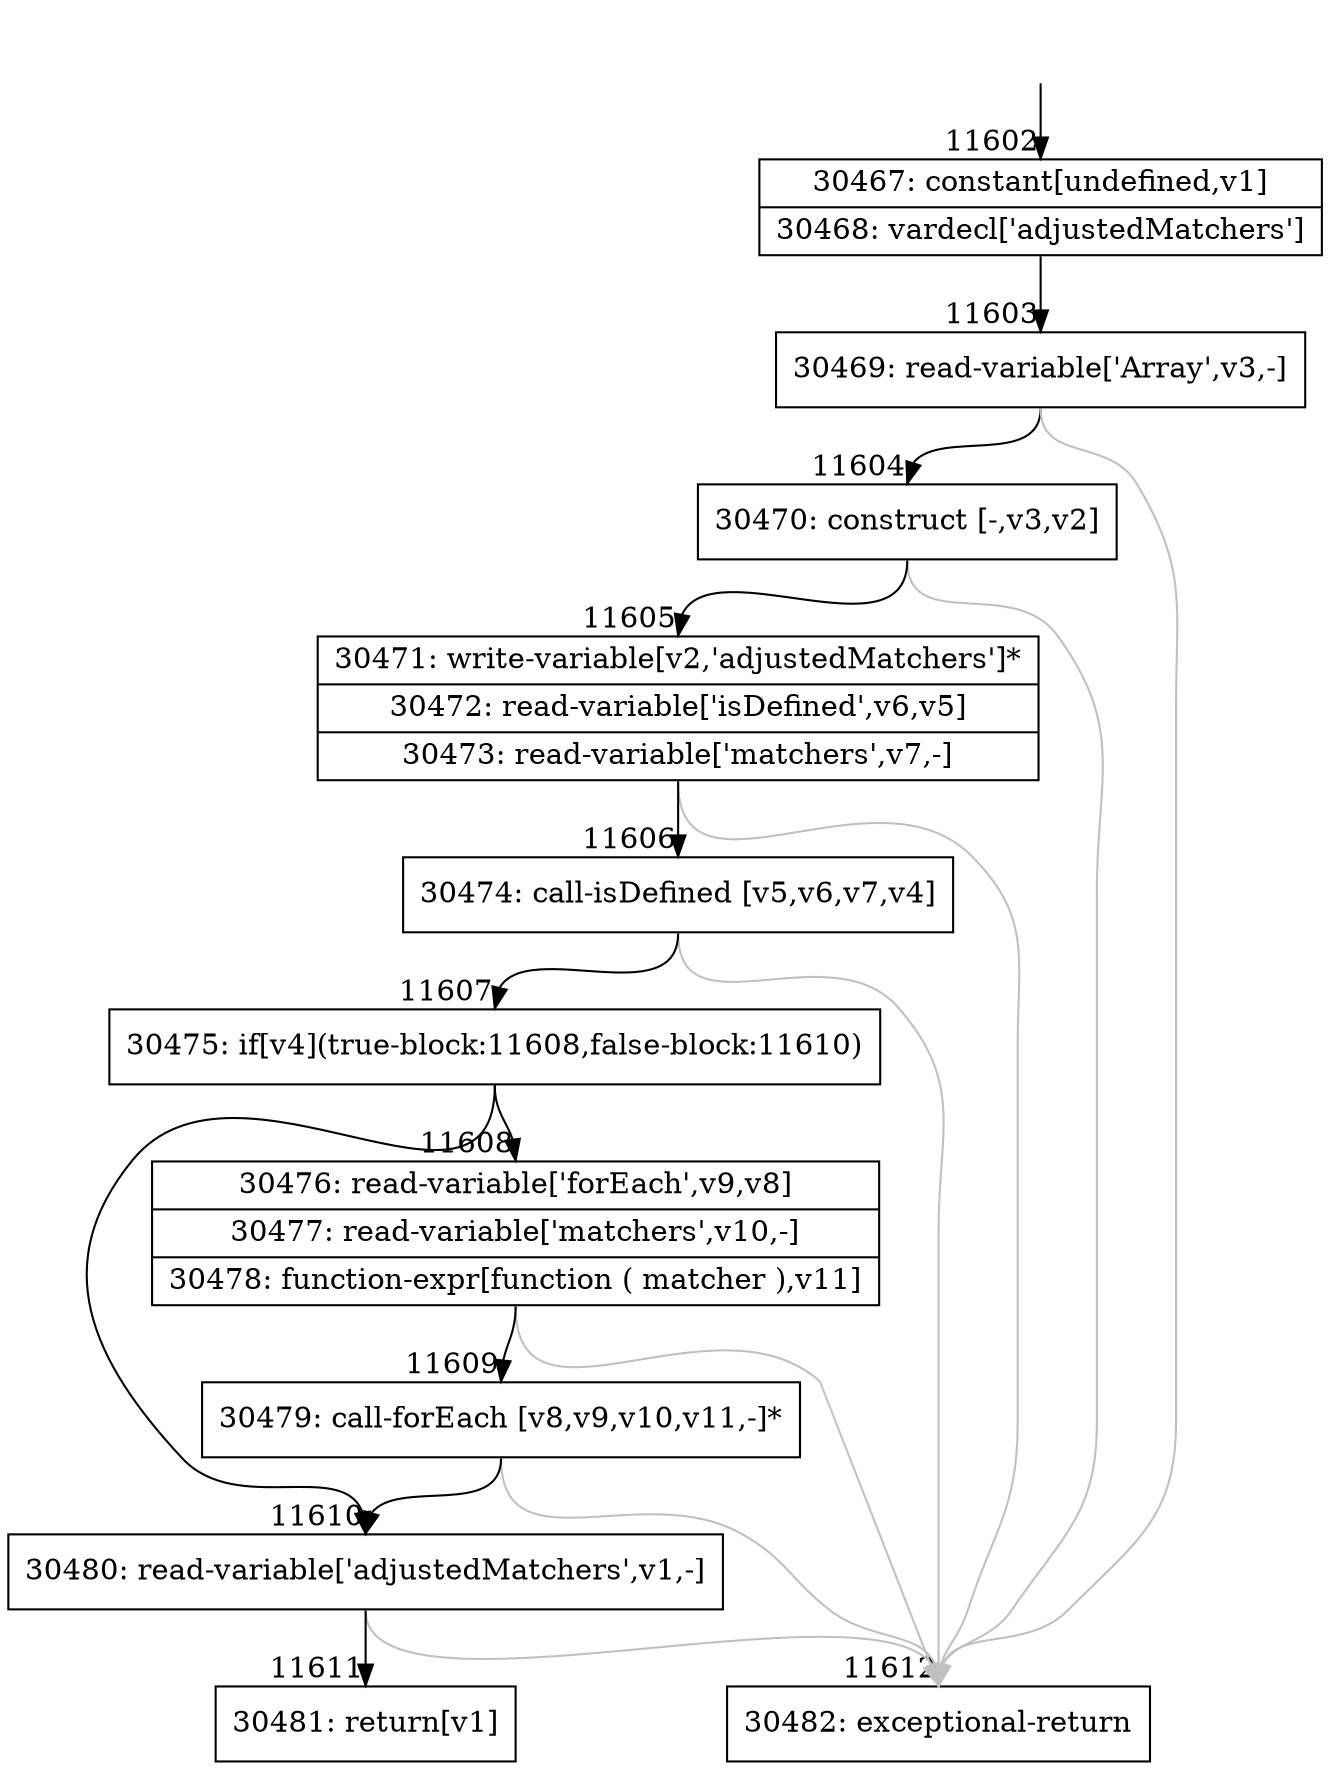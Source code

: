 digraph {
rankdir="TD"
BB_entry894[shape=none,label=""];
BB_entry894 -> BB11602 [tailport=s, headport=n, headlabel="    11602"]
BB11602 [shape=record label="{30467: constant[undefined,v1]|30468: vardecl['adjustedMatchers']}" ] 
BB11602 -> BB11603 [tailport=s, headport=n, headlabel="      11603"]
BB11603 [shape=record label="{30469: read-variable['Array',v3,-]}" ] 
BB11603 -> BB11604 [tailport=s, headport=n, headlabel="      11604"]
BB11603 -> BB11612 [tailport=s, headport=n, color=gray, headlabel="      11612"]
BB11604 [shape=record label="{30470: construct [-,v3,v2]}" ] 
BB11604 -> BB11605 [tailport=s, headport=n, headlabel="      11605"]
BB11604 -> BB11612 [tailport=s, headport=n, color=gray]
BB11605 [shape=record label="{30471: write-variable[v2,'adjustedMatchers']*|30472: read-variable['isDefined',v6,v5]|30473: read-variable['matchers',v7,-]}" ] 
BB11605 -> BB11606 [tailport=s, headport=n, headlabel="      11606"]
BB11605 -> BB11612 [tailport=s, headport=n, color=gray]
BB11606 [shape=record label="{30474: call-isDefined [v5,v6,v7,v4]}" ] 
BB11606 -> BB11607 [tailport=s, headport=n, headlabel="      11607"]
BB11606 -> BB11612 [tailport=s, headport=n, color=gray]
BB11607 [shape=record label="{30475: if[v4](true-block:11608,false-block:11610)}" ] 
BB11607 -> BB11608 [tailport=s, headport=n, headlabel="      11608"]
BB11607 -> BB11610 [tailport=s, headport=n, headlabel="      11610"]
BB11608 [shape=record label="{30476: read-variable['forEach',v9,v8]|30477: read-variable['matchers',v10,-]|30478: function-expr[function ( matcher ),v11]}" ] 
BB11608 -> BB11609 [tailport=s, headport=n, headlabel="      11609"]
BB11608 -> BB11612 [tailport=s, headport=n, color=gray]
BB11609 [shape=record label="{30479: call-forEach [v8,v9,v10,v11,-]*}" ] 
BB11609 -> BB11610 [tailport=s, headport=n]
BB11609 -> BB11612 [tailport=s, headport=n, color=gray]
BB11610 [shape=record label="{30480: read-variable['adjustedMatchers',v1,-]}" ] 
BB11610 -> BB11611 [tailport=s, headport=n, headlabel="      11611"]
BB11610 -> BB11612 [tailport=s, headport=n, color=gray]
BB11611 [shape=record label="{30481: return[v1]}" ] 
BB11612 [shape=record label="{30482: exceptional-return}" ] 
//#$~ 16385
}
